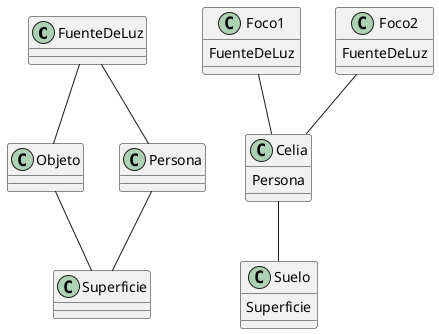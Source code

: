 @startuml Sombra

class FuenteDeLuz
class Superficie
class Objeto
class Persona
FuenteDeLuz -- Objeto
Objeto -- Superficie
FuenteDeLuz -- Persona
Persona -- Superficie

Foco1 : FuenteDeLuz
Foco2 : FuenteDeLuz
Celia : Persona
Suelo : Superficie
Foco1 -- Celia
Foco2 -- Celia
Celia -- Suelo

@enduml
